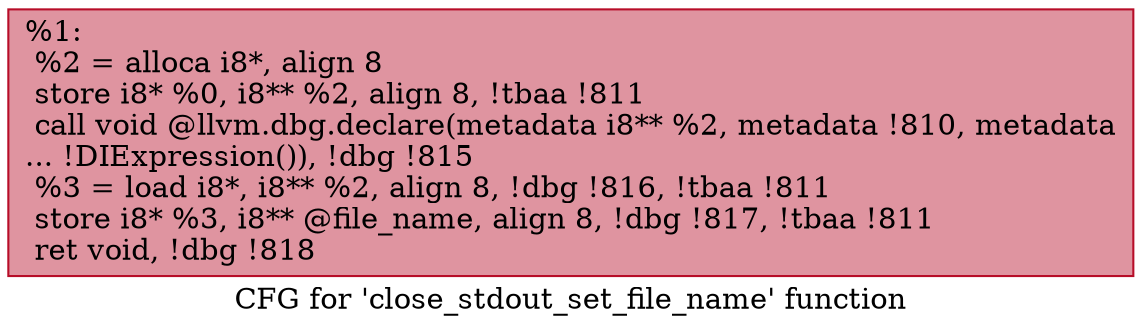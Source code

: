 digraph "CFG for 'close_stdout_set_file_name' function" {
	label="CFG for 'close_stdout_set_file_name' function";

	Node0x800a30 [shape=record,color="#b70d28ff", style=filled, fillcolor="#b70d2870",label="{%1:\l  %2 = alloca i8*, align 8\l  store i8* %0, i8** %2, align 8, !tbaa !811\l  call void @llvm.dbg.declare(metadata i8** %2, metadata !810, metadata\l... !DIExpression()), !dbg !815\l  %3 = load i8*, i8** %2, align 8, !dbg !816, !tbaa !811\l  store i8* %3, i8** @file_name, align 8, !dbg !817, !tbaa !811\l  ret void, !dbg !818\l}"];
}
